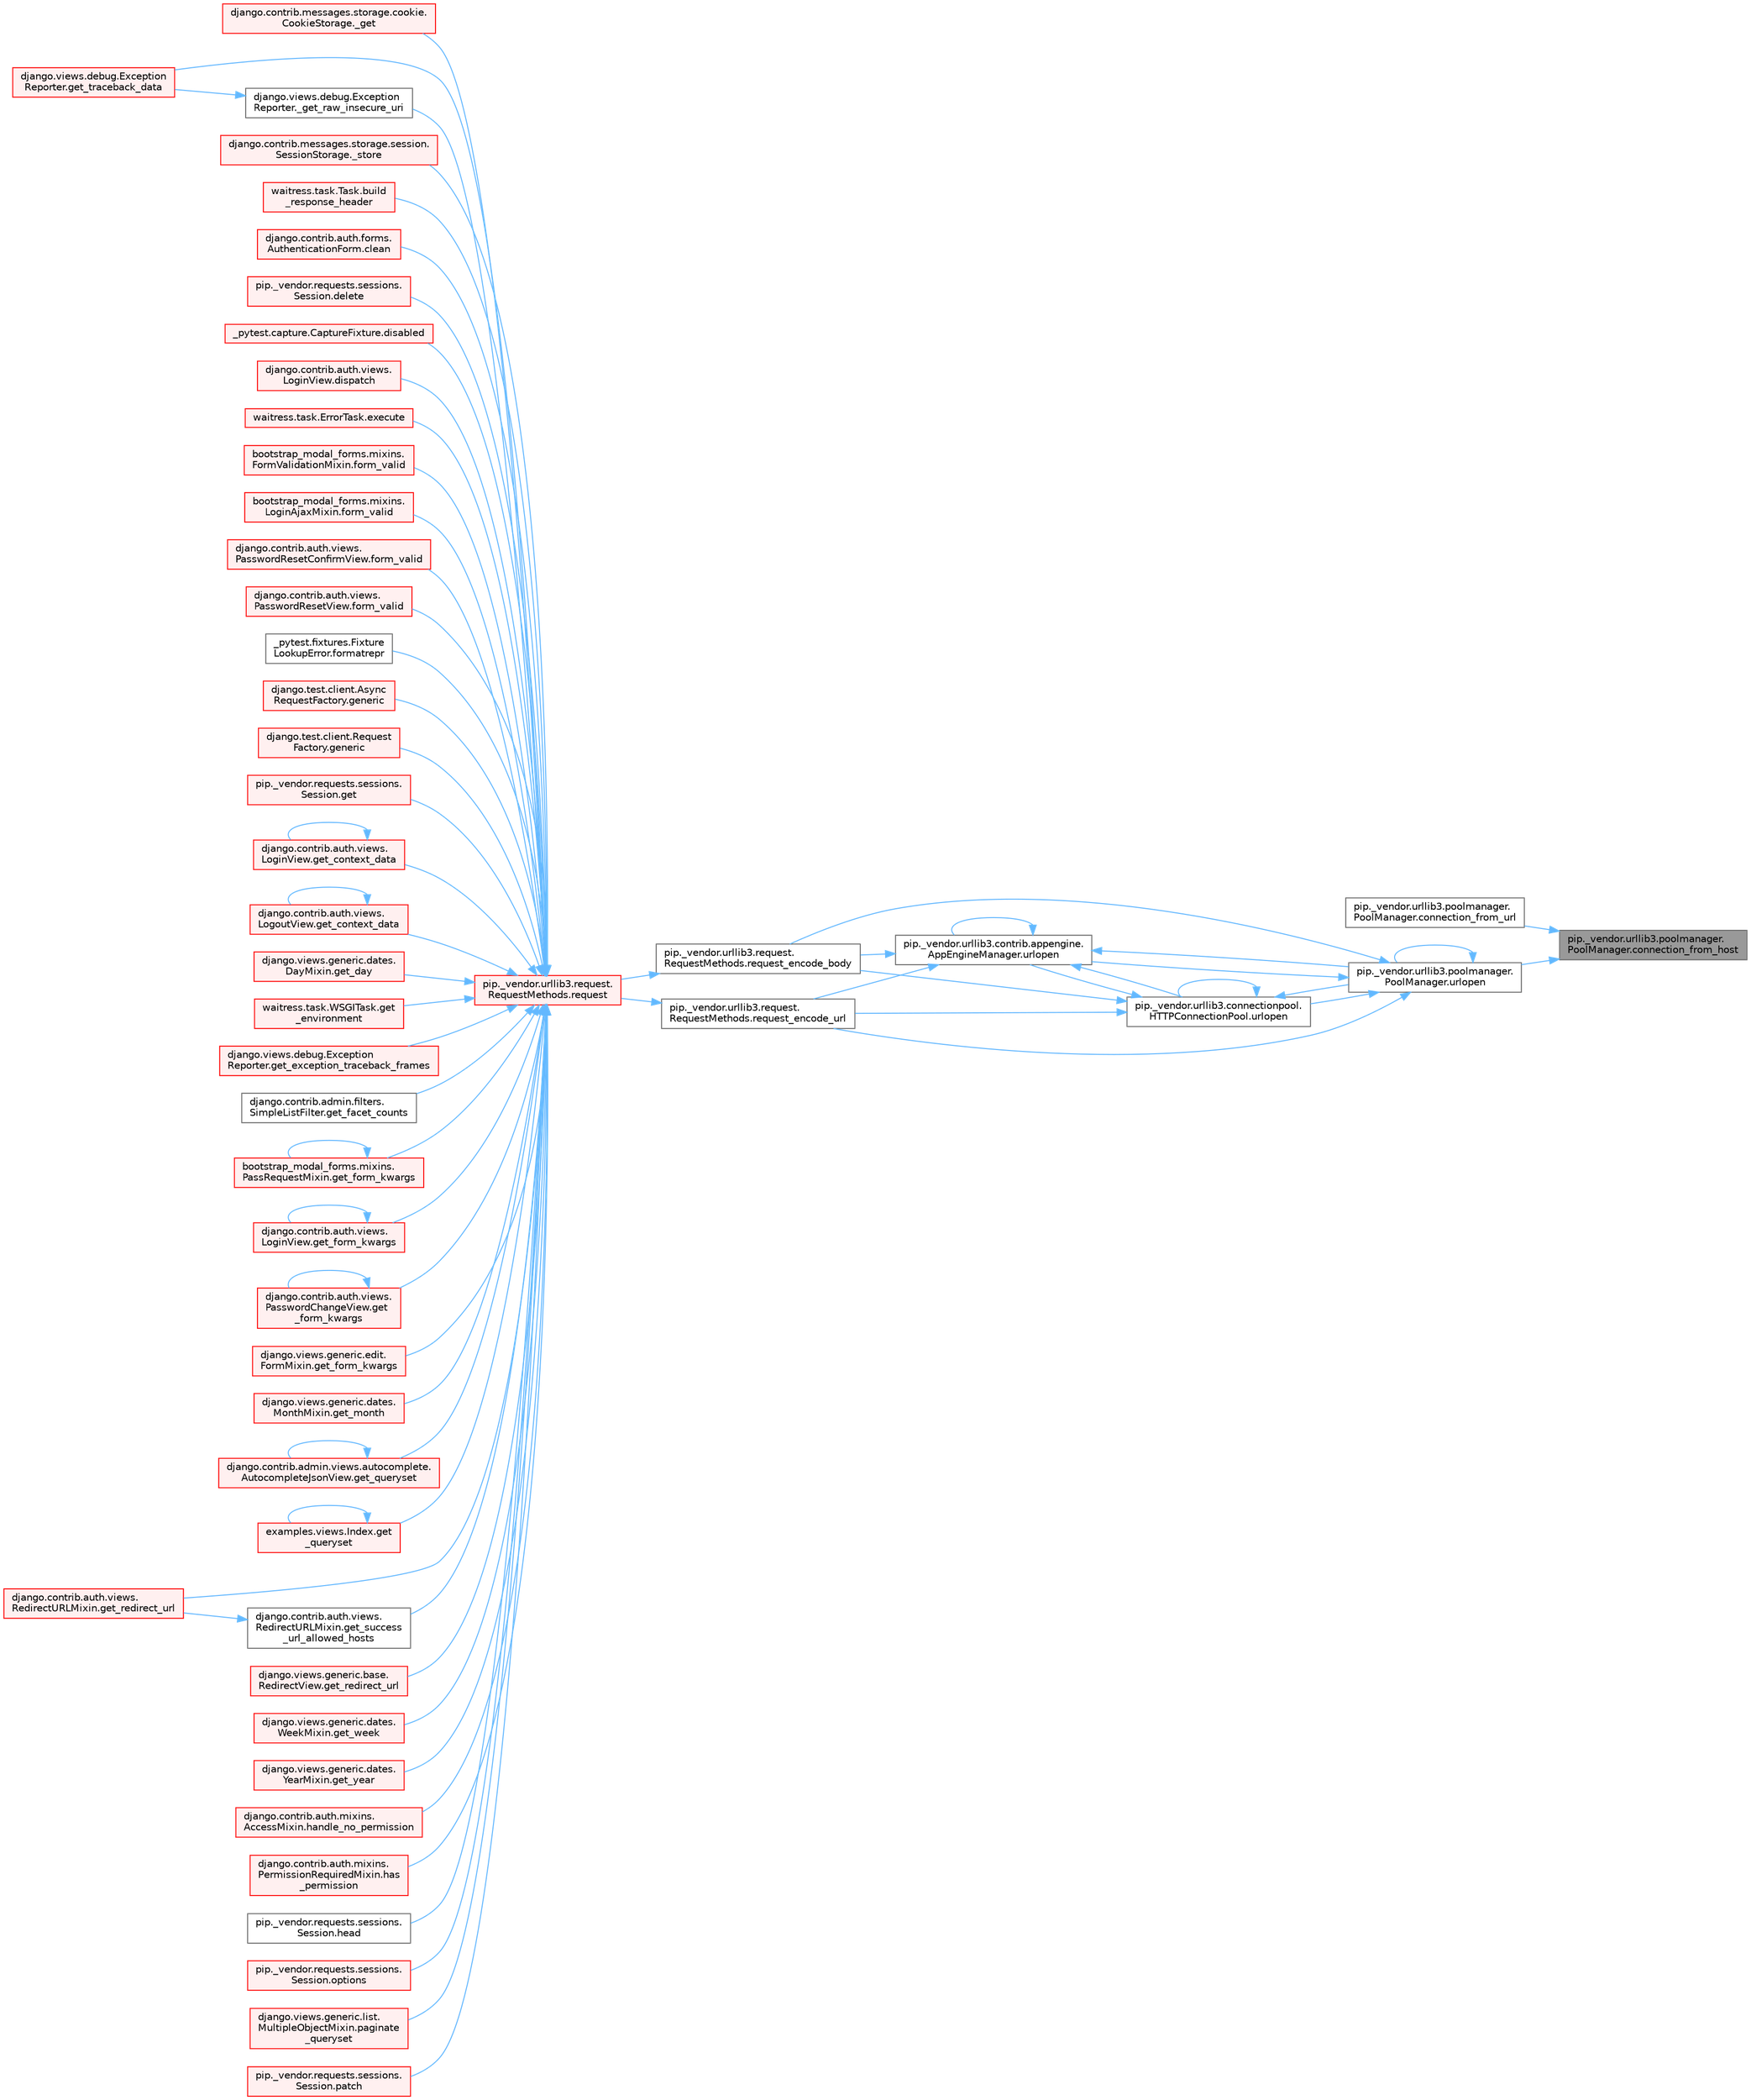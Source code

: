 digraph "pip._vendor.urllib3.poolmanager.PoolManager.connection_from_host"
{
 // LATEX_PDF_SIZE
  bgcolor="transparent";
  edge [fontname=Helvetica,fontsize=10,labelfontname=Helvetica,labelfontsize=10];
  node [fontname=Helvetica,fontsize=10,shape=box,height=0.2,width=0.4];
  rankdir="RL";
  Node1 [id="Node000001",label="pip._vendor.urllib3.poolmanager.\lPoolManager.connection_from_host",height=0.2,width=0.4,color="gray40", fillcolor="grey60", style="filled", fontcolor="black",tooltip=" "];
  Node1 -> Node2 [id="edge1_Node000001_Node000002",dir="back",color="steelblue1",style="solid",tooltip=" "];
  Node2 [id="Node000002",label="pip._vendor.urllib3.poolmanager.\lPoolManager.connection_from_url",height=0.2,width=0.4,color="grey40", fillcolor="white", style="filled",URL="$classpip_1_1__vendor_1_1urllib3_1_1poolmanager_1_1_pool_manager.html#ad25250cbe41a70cdbf77e5746d849443",tooltip=" "];
  Node1 -> Node3 [id="edge2_Node000001_Node000003",dir="back",color="steelblue1",style="solid",tooltip=" "];
  Node3 [id="Node000003",label="pip._vendor.urllib3.poolmanager.\lPoolManager.urlopen",height=0.2,width=0.4,color="grey40", fillcolor="white", style="filled",URL="$classpip_1_1__vendor_1_1urllib3_1_1poolmanager_1_1_pool_manager.html#aef459d925edd0cadb3345527e8a35775",tooltip=" "];
  Node3 -> Node4 [id="edge3_Node000003_Node000004",dir="back",color="steelblue1",style="solid",tooltip=" "];
  Node4 [id="Node000004",label="pip._vendor.urllib3.request.\lRequestMethods.request_encode_body",height=0.2,width=0.4,color="grey40", fillcolor="white", style="filled",URL="$classpip_1_1__vendor_1_1urllib3_1_1request_1_1_request_methods.html#a2c8e6a574936ea1059cda06ae71793fc",tooltip=" "];
  Node4 -> Node5 [id="edge4_Node000004_Node000005",dir="back",color="steelblue1",style="solid",tooltip=" "];
  Node5 [id="Node000005",label="pip._vendor.urllib3.request.\lRequestMethods.request",height=0.2,width=0.4,color="red", fillcolor="#FFF0F0", style="filled",URL="$classpip_1_1__vendor_1_1urllib3_1_1request_1_1_request_methods.html#a73541f2f0edc7df7413b043e33c69e7f",tooltip=" "];
  Node5 -> Node6 [id="edge5_Node000005_Node000006",dir="back",color="steelblue1",style="solid",tooltip=" "];
  Node6 [id="Node000006",label="django.contrib.messages.storage.cookie.\lCookieStorage._get",height=0.2,width=0.4,color="red", fillcolor="#FFF0F0", style="filled",URL="$classdjango_1_1contrib_1_1messages_1_1storage_1_1cookie_1_1_cookie_storage.html#a39d084f6072109675c9ef06c047174e8",tooltip=" "];
  Node5 -> Node101 [id="edge6_Node000005_Node000101",dir="back",color="steelblue1",style="solid",tooltip=" "];
  Node101 [id="Node000101",label="django.views.debug.Exception\lReporter._get_raw_insecure_uri",height=0.2,width=0.4,color="grey40", fillcolor="white", style="filled",URL="$classdjango_1_1views_1_1debug_1_1_exception_reporter.html#a7a7120cc6b92c3e1a0b855e351c30f42",tooltip=" "];
  Node101 -> Node102 [id="edge7_Node000101_Node000102",dir="back",color="steelblue1",style="solid",tooltip=" "];
  Node102 [id="Node000102",label="django.views.debug.Exception\lReporter.get_traceback_data",height=0.2,width=0.4,color="red", fillcolor="#FFF0F0", style="filled",URL="$classdjango_1_1views_1_1debug_1_1_exception_reporter.html#ada9d00ba4c901b186db405e92ebbc211",tooltip=" "];
  Node5 -> Node105 [id="edge8_Node000005_Node000105",dir="back",color="steelblue1",style="solid",tooltip=" "];
  Node105 [id="Node000105",label="django.contrib.messages.storage.session.\lSessionStorage._store",height=0.2,width=0.4,color="red", fillcolor="#FFF0F0", style="filled",URL="$classdjango_1_1contrib_1_1messages_1_1storage_1_1session_1_1_session_storage.html#a371ed03facbc7ae28602ede4c99950d0",tooltip=" "];
  Node5 -> Node597 [id="edge9_Node000005_Node000597",dir="back",color="steelblue1",style="solid",tooltip=" "];
  Node597 [id="Node000597",label="waitress.task.Task.build\l_response_header",height=0.2,width=0.4,color="red", fillcolor="#FFF0F0", style="filled",URL="$classwaitress_1_1task_1_1_task.html#a4f20433be6bea4c797bfeb62408b997e",tooltip=" "];
  Node5 -> Node610 [id="edge10_Node000005_Node000610",dir="back",color="steelblue1",style="solid",tooltip=" "];
  Node610 [id="Node000610",label="django.contrib.auth.forms.\lAuthenticationForm.clean",height=0.2,width=0.4,color="red", fillcolor="#FFF0F0", style="filled",URL="$classdjango_1_1contrib_1_1auth_1_1forms_1_1_authentication_form.html#a92d28be6696caa8d1b7068eefe81793a",tooltip=" "];
  Node5 -> Node2893 [id="edge11_Node000005_Node002893",dir="back",color="steelblue1",style="solid",tooltip=" "];
  Node2893 [id="Node002893",label="pip._vendor.requests.sessions.\lSession.delete",height=0.2,width=0.4,color="red", fillcolor="#FFF0F0", style="filled",URL="$classpip_1_1__vendor_1_1requests_1_1sessions_1_1_session.html#abb6cd6b39dde48648dc875227e2e258e",tooltip=" "];
  Node5 -> Node2894 [id="edge12_Node000005_Node002894",dir="back",color="steelblue1",style="solid",tooltip=" "];
  Node2894 [id="Node002894",label="_pytest.capture.CaptureFixture.disabled",height=0.2,width=0.4,color="red", fillcolor="#FFF0F0", style="filled",URL="$class__pytest_1_1capture_1_1_capture_fixture.html#a3dda4f7495bd8fb93f4bd7dad2855d7f",tooltip=" "];
  Node5 -> Node2251 [id="edge13_Node000005_Node002251",dir="back",color="steelblue1",style="solid",tooltip=" "];
  Node2251 [id="Node002251",label="django.contrib.auth.views.\lLoginView.dispatch",height=0.2,width=0.4,color="red", fillcolor="#FFF0F0", style="filled",URL="$classdjango_1_1contrib_1_1auth_1_1views_1_1_login_view.html#a69a0b11a6598453586c755b32dfc02c3",tooltip=" "];
  Node5 -> Node2899 [id="edge14_Node000005_Node002899",dir="back",color="steelblue1",style="solid",tooltip=" "];
  Node2899 [id="Node002899",label="waitress.task.ErrorTask.execute",height=0.2,width=0.4,color="red", fillcolor="#FFF0F0", style="filled",URL="$classwaitress_1_1task_1_1_error_task.html#ad5c6d14c13ba3d33e82b1b138e634bb0",tooltip=" "];
  Node5 -> Node2900 [id="edge15_Node000005_Node002900",dir="back",color="steelblue1",style="solid",tooltip=" "];
  Node2900 [id="Node002900",label="bootstrap_modal_forms.mixins.\lFormValidationMixin.form_valid",height=0.2,width=0.4,color="red", fillcolor="#FFF0F0", style="filled",URL="$classbootstrap__modal__forms_1_1mixins_1_1_form_validation_mixin.html#a415bfd631a922d1368281b015e04ba4c",tooltip=" "];
  Node5 -> Node2901 [id="edge16_Node000005_Node002901",dir="back",color="steelblue1",style="solid",tooltip=" "];
  Node2901 [id="Node002901",label="bootstrap_modal_forms.mixins.\lLoginAjaxMixin.form_valid",height=0.2,width=0.4,color="red", fillcolor="#FFF0F0", style="filled",URL="$classbootstrap__modal__forms_1_1mixins_1_1_login_ajax_mixin.html#a1cba170b69b7fd25ca43d399c808725e",tooltip=" "];
  Node5 -> Node2902 [id="edge17_Node000005_Node002902",dir="back",color="steelblue1",style="solid",tooltip=" "];
  Node2902 [id="Node002902",label="django.contrib.auth.views.\lPasswordResetConfirmView.form_valid",height=0.2,width=0.4,color="red", fillcolor="#FFF0F0", style="filled",URL="$classdjango_1_1contrib_1_1auth_1_1views_1_1_password_reset_confirm_view.html#a6da228b477be1871236a83c005301b3c",tooltip=" "];
  Node5 -> Node2903 [id="edge18_Node000005_Node002903",dir="back",color="steelblue1",style="solid",tooltip=" "];
  Node2903 [id="Node002903",label="django.contrib.auth.views.\lPasswordResetView.form_valid",height=0.2,width=0.4,color="red", fillcolor="#FFF0F0", style="filled",URL="$classdjango_1_1contrib_1_1auth_1_1views_1_1_password_reset_view.html#a1beeb7e6b51b528c0c10b3a74c0d51e3",tooltip=" "];
  Node5 -> Node2904 [id="edge19_Node000005_Node002904",dir="back",color="steelblue1",style="solid",tooltip=" "];
  Node2904 [id="Node002904",label="_pytest.fixtures.Fixture\lLookupError.formatrepr",height=0.2,width=0.4,color="grey40", fillcolor="white", style="filled",URL="$class__pytest_1_1fixtures_1_1_fixture_lookup_error.html#a22b5af6283420cffbeff550a445d243a",tooltip=" "];
  Node5 -> Node2905 [id="edge20_Node000005_Node002905",dir="back",color="steelblue1",style="solid",tooltip=" "];
  Node2905 [id="Node002905",label="django.test.client.Async\lRequestFactory.generic",height=0.2,width=0.4,color="red", fillcolor="#FFF0F0", style="filled",URL="$classdjango_1_1test_1_1client_1_1_async_request_factory.html#a470d6888694e77c09bd7d8bf6d588233",tooltip=" "];
  Node5 -> Node2918 [id="edge21_Node000005_Node002918",dir="back",color="steelblue1",style="solid",tooltip=" "];
  Node2918 [id="Node002918",label="django.test.client.Request\lFactory.generic",height=0.2,width=0.4,color="red", fillcolor="#FFF0F0", style="filled",URL="$classdjango_1_1test_1_1client_1_1_request_factory.html#a24740fe264de91d8c4c1205c9172206d",tooltip=" "];
  Node5 -> Node2919 [id="edge22_Node000005_Node002919",dir="back",color="steelblue1",style="solid",tooltip=" "];
  Node2919 [id="Node002919",label="pip._vendor.requests.sessions.\lSession.get",height=0.2,width=0.4,color="red", fillcolor="#FFF0F0", style="filled",URL="$classpip_1_1__vendor_1_1requests_1_1sessions_1_1_session.html#ad86dcc9de47cd87bf70ecf0f2c537e53",tooltip=" "];
  Node5 -> Node2920 [id="edge23_Node000005_Node002920",dir="back",color="steelblue1",style="solid",tooltip=" "];
  Node2920 [id="Node002920",label="django.contrib.auth.views.\lLoginView.get_context_data",height=0.2,width=0.4,color="red", fillcolor="#FFF0F0", style="filled",URL="$classdjango_1_1contrib_1_1auth_1_1views_1_1_login_view.html#a5acd74035066c40850101f1d9643e328",tooltip=" "];
  Node2920 -> Node2920 [id="edge24_Node002920_Node002920",dir="back",color="steelblue1",style="solid",tooltip=" "];
  Node5 -> Node2921 [id="edge25_Node000005_Node002921",dir="back",color="steelblue1",style="solid",tooltip=" "];
  Node2921 [id="Node002921",label="django.contrib.auth.views.\lLogoutView.get_context_data",height=0.2,width=0.4,color="red", fillcolor="#FFF0F0", style="filled",URL="$classdjango_1_1contrib_1_1auth_1_1views_1_1_logout_view.html#afab0ac15cb452acb486a3f7b9747e43b",tooltip=" "];
  Node2921 -> Node2921 [id="edge26_Node002921_Node002921",dir="back",color="steelblue1",style="solid",tooltip=" "];
  Node5 -> Node2922 [id="edge27_Node000005_Node002922",dir="back",color="steelblue1",style="solid",tooltip=" "];
  Node2922 [id="Node002922",label="django.views.generic.dates.\lDayMixin.get_day",height=0.2,width=0.4,color="red", fillcolor="#FFF0F0", style="filled",URL="$classdjango_1_1views_1_1generic_1_1dates_1_1_day_mixin.html#a410db285b705518118df478a63fc572a",tooltip=" "];
  Node5 -> Node2923 [id="edge28_Node000005_Node002923",dir="back",color="steelblue1",style="solid",tooltip=" "];
  Node2923 [id="Node002923",label="waitress.task.WSGITask.get\l_environment",height=0.2,width=0.4,color="red", fillcolor="#FFF0F0", style="filled",URL="$classwaitress_1_1task_1_1_w_s_g_i_task.html#a9a1b4b87c8f7bee8209018ee7c743c26",tooltip=" "];
  Node5 -> Node2632 [id="edge29_Node000005_Node002632",dir="back",color="steelblue1",style="solid",tooltip=" "];
  Node2632 [id="Node002632",label="django.views.debug.Exception\lReporter.get_exception_traceback_frames",height=0.2,width=0.4,color="red", fillcolor="#FFF0F0", style="filled",URL="$classdjango_1_1views_1_1debug_1_1_exception_reporter.html#a326b08b3941038a5504f8e0a846bae68",tooltip=" "];
  Node5 -> Node2925 [id="edge30_Node000005_Node002925",dir="back",color="steelblue1",style="solid",tooltip=" "];
  Node2925 [id="Node002925",label="django.contrib.admin.filters.\lSimpleListFilter.get_facet_counts",height=0.2,width=0.4,color="grey40", fillcolor="white", style="filled",URL="$classdjango_1_1contrib_1_1admin_1_1filters_1_1_simple_list_filter.html#a97fd984f5668670f0887f81c30f9fda7",tooltip=" "];
  Node5 -> Node2926 [id="edge31_Node000005_Node002926",dir="back",color="steelblue1",style="solid",tooltip=" "];
  Node2926 [id="Node002926",label="bootstrap_modal_forms.mixins.\lPassRequestMixin.get_form_kwargs",height=0.2,width=0.4,color="red", fillcolor="#FFF0F0", style="filled",URL="$classbootstrap__modal__forms_1_1mixins_1_1_pass_request_mixin.html#ad4ae849823f332bb1016a8508cb34ee3",tooltip=" "];
  Node2926 -> Node2926 [id="edge32_Node002926_Node002926",dir="back",color="steelblue1",style="solid",tooltip=" "];
  Node5 -> Node2927 [id="edge33_Node000005_Node002927",dir="back",color="steelblue1",style="solid",tooltip=" "];
  Node2927 [id="Node002927",label="django.contrib.auth.views.\lLoginView.get_form_kwargs",height=0.2,width=0.4,color="red", fillcolor="#FFF0F0", style="filled",URL="$classdjango_1_1contrib_1_1auth_1_1views_1_1_login_view.html#a2eba98b8c16c8a98348679ea2c921d25",tooltip=" "];
  Node2927 -> Node2927 [id="edge34_Node002927_Node002927",dir="back",color="steelblue1",style="solid",tooltip=" "];
  Node5 -> Node2928 [id="edge35_Node000005_Node002928",dir="back",color="steelblue1",style="solid",tooltip=" "];
  Node2928 [id="Node002928",label="django.contrib.auth.views.\lPasswordChangeView.get\l_form_kwargs",height=0.2,width=0.4,color="red", fillcolor="#FFF0F0", style="filled",URL="$classdjango_1_1contrib_1_1auth_1_1views_1_1_password_change_view.html#a553cf3e37e5a2c05db774e580cbcc038",tooltip=" "];
  Node2928 -> Node2928 [id="edge36_Node002928_Node002928",dir="back",color="steelblue1",style="solid",tooltip=" "];
  Node5 -> Node1902 [id="edge37_Node000005_Node001902",dir="back",color="steelblue1",style="solid",tooltip=" "];
  Node1902 [id="Node001902",label="django.views.generic.edit.\lFormMixin.get_form_kwargs",height=0.2,width=0.4,color="red", fillcolor="#FFF0F0", style="filled",URL="$classdjango_1_1views_1_1generic_1_1edit_1_1_form_mixin.html#a7e8c141b6c4efa8727e7f06322969249",tooltip=" "];
  Node5 -> Node2929 [id="edge38_Node000005_Node002929",dir="back",color="steelblue1",style="solid",tooltip=" "];
  Node2929 [id="Node002929",label="django.views.generic.dates.\lMonthMixin.get_month",height=0.2,width=0.4,color="red", fillcolor="#FFF0F0", style="filled",URL="$classdjango_1_1views_1_1generic_1_1dates_1_1_month_mixin.html#add54a3d80358c6e643ac264d97d4f2a7",tooltip=" "];
  Node5 -> Node2930 [id="edge39_Node000005_Node002930",dir="back",color="steelblue1",style="solid",tooltip=" "];
  Node2930 [id="Node002930",label="django.contrib.admin.views.autocomplete.\lAutocompleteJsonView.get_queryset",height=0.2,width=0.4,color="red", fillcolor="#FFF0F0", style="filled",URL="$classdjango_1_1contrib_1_1admin_1_1views_1_1autocomplete_1_1_autocomplete_json_view.html#a6eb5abbd3b2e8b252a4ce9ca2680f3d3",tooltip=" "];
  Node2930 -> Node2930 [id="edge40_Node002930_Node002930",dir="back",color="steelblue1",style="solid",tooltip=" "];
  Node5 -> Node2931 [id="edge41_Node000005_Node002931",dir="back",color="steelblue1",style="solid",tooltip=" "];
  Node2931 [id="Node002931",label="examples.views.Index.get\l_queryset",height=0.2,width=0.4,color="red", fillcolor="#FFF0F0", style="filled",URL="$classexamples_1_1views_1_1_index.html#a288026bb9059b37dca786922296dfcd3",tooltip=" "];
  Node2931 -> Node2931 [id="edge42_Node002931_Node002931",dir="back",color="steelblue1",style="solid",tooltip=" "];
  Node5 -> Node2932 [id="edge43_Node000005_Node002932",dir="back",color="steelblue1",style="solid",tooltip=" "];
  Node2932 [id="Node002932",label="django.contrib.auth.views.\lRedirectURLMixin.get_redirect_url",height=0.2,width=0.4,color="red", fillcolor="#FFF0F0", style="filled",URL="$classdjango_1_1contrib_1_1auth_1_1views_1_1_redirect_u_r_l_mixin.html#a5598a164f9f21e7329630fad5e5c4c77",tooltip=" "];
  Node5 -> Node2248 [id="edge44_Node000005_Node002248",dir="back",color="steelblue1",style="solid",tooltip=" "];
  Node2248 [id="Node002248",label="django.views.generic.base.\lRedirectView.get_redirect_url",height=0.2,width=0.4,color="red", fillcolor="#FFF0F0", style="filled",URL="$classdjango_1_1views_1_1generic_1_1base_1_1_redirect_view.html#a04d6cdb2db124920ca88c0c2bed8b1af",tooltip=" "];
  Node5 -> Node2933 [id="edge45_Node000005_Node002933",dir="back",color="steelblue1",style="solid",tooltip=" "];
  Node2933 [id="Node002933",label="django.contrib.auth.views.\lRedirectURLMixin.get_success\l_url_allowed_hosts",height=0.2,width=0.4,color="grey40", fillcolor="white", style="filled",URL="$classdjango_1_1contrib_1_1auth_1_1views_1_1_redirect_u_r_l_mixin.html#a21199247491f0bae617b1efead90ee9b",tooltip=" "];
  Node2933 -> Node2932 [id="edge46_Node002933_Node002932",dir="back",color="steelblue1",style="solid",tooltip=" "];
  Node5 -> Node102 [id="edge47_Node000005_Node000102",dir="back",color="steelblue1",style="solid",tooltip=" "];
  Node5 -> Node2934 [id="edge48_Node000005_Node002934",dir="back",color="steelblue1",style="solid",tooltip=" "];
  Node2934 [id="Node002934",label="django.views.generic.dates.\lWeekMixin.get_week",height=0.2,width=0.4,color="red", fillcolor="#FFF0F0", style="filled",URL="$classdjango_1_1views_1_1generic_1_1dates_1_1_week_mixin.html#a39c8ca71985d8468df01d5dc0ee07750",tooltip=" "];
  Node5 -> Node2935 [id="edge49_Node000005_Node002935",dir="back",color="steelblue1",style="solid",tooltip=" "];
  Node2935 [id="Node002935",label="django.views.generic.dates.\lYearMixin.get_year",height=0.2,width=0.4,color="red", fillcolor="#FFF0F0", style="filled",URL="$classdjango_1_1views_1_1generic_1_1dates_1_1_year_mixin.html#a6e2e940e9853d71a94d5a41b71262ca3",tooltip=" "];
  Node5 -> Node2936 [id="edge50_Node000005_Node002936",dir="back",color="steelblue1",style="solid",tooltip=" "];
  Node2936 [id="Node002936",label="django.contrib.auth.mixins.\lAccessMixin.handle_no_permission",height=0.2,width=0.4,color="red", fillcolor="#FFF0F0", style="filled",URL="$classdjango_1_1contrib_1_1auth_1_1mixins_1_1_access_mixin.html#a3055bb05f7686a8b459fdf6d6b2866b0",tooltip=" "];
  Node5 -> Node2940 [id="edge51_Node000005_Node002940",dir="back",color="steelblue1",style="solid",tooltip=" "];
  Node2940 [id="Node002940",label="django.contrib.auth.mixins.\lPermissionRequiredMixin.has\l_permission",height=0.2,width=0.4,color="red", fillcolor="#FFF0F0", style="filled",URL="$classdjango_1_1contrib_1_1auth_1_1mixins_1_1_permission_required_mixin.html#a4401069defabdb52bb5308d170858633",tooltip=" "];
  Node5 -> Node2941 [id="edge52_Node000005_Node002941",dir="back",color="steelblue1",style="solid",tooltip=" "];
  Node2941 [id="Node002941",label="pip._vendor.requests.sessions.\lSession.head",height=0.2,width=0.4,color="grey40", fillcolor="white", style="filled",URL="$classpip_1_1__vendor_1_1requests_1_1sessions_1_1_session.html#a1629a21f81669fcbc725554975ecd2c7",tooltip=" "];
  Node5 -> Node2942 [id="edge53_Node000005_Node002942",dir="back",color="steelblue1",style="solid",tooltip=" "];
  Node2942 [id="Node002942",label="pip._vendor.requests.sessions.\lSession.options",height=0.2,width=0.4,color="red", fillcolor="#FFF0F0", style="filled",URL="$classpip_1_1__vendor_1_1requests_1_1sessions_1_1_session.html#a210270880f90521b3b3014748ecd87e9",tooltip=" "];
  Node5 -> Node2943 [id="edge54_Node000005_Node002943",dir="back",color="steelblue1",style="solid",tooltip=" "];
  Node2943 [id="Node002943",label="django.views.generic.list.\lMultipleObjectMixin.paginate\l_queryset",height=0.2,width=0.4,color="red", fillcolor="#FFF0F0", style="filled",URL="$classdjango_1_1views_1_1generic_1_1list_1_1_multiple_object_mixin.html#a629d97db3e2fce953986e39c9e5b0f5a",tooltip=" "];
  Node5 -> Node2945 [id="edge55_Node000005_Node002945",dir="back",color="steelblue1",style="solid",tooltip=" "];
  Node2945 [id="Node002945",label="pip._vendor.requests.sessions.\lSession.patch",height=0.2,width=0.4,color="red", fillcolor="#FFF0F0", style="filled",URL="$classpip_1_1__vendor_1_1requests_1_1sessions_1_1_session.html#a3757f7e040251cea22318be921604900",tooltip=" "];
  Node3 -> Node3183 [id="edge56_Node000003_Node003183",dir="back",color="steelblue1",style="solid",tooltip=" "];
  Node3183 [id="Node003183",label="pip._vendor.urllib3.request.\lRequestMethods.request_encode_url",height=0.2,width=0.4,color="grey40", fillcolor="white", style="filled",URL="$classpip_1_1__vendor_1_1urllib3_1_1request_1_1_request_methods.html#a364d38202ff4ab728e7bad368e74a431",tooltip=" "];
  Node3183 -> Node5 [id="edge57_Node003183_Node000005",dir="back",color="steelblue1",style="solid",tooltip=" "];
  Node3 -> Node3184 [id="edge58_Node000003_Node003184",dir="back",color="steelblue1",style="solid",tooltip=" "];
  Node3184 [id="Node003184",label="pip._vendor.urllib3.connectionpool.\lHTTPConnectionPool.urlopen",height=0.2,width=0.4,color="grey40", fillcolor="white", style="filled",URL="$classpip_1_1__vendor_1_1urllib3_1_1connectionpool_1_1_h_t_t_p_connection_pool.html#ae35894f81da52ce45fa069cb5e1623c6",tooltip=" "];
  Node3184 -> Node4 [id="edge59_Node003184_Node000004",dir="back",color="steelblue1",style="solid",tooltip=" "];
  Node3184 -> Node3183 [id="edge60_Node003184_Node003183",dir="back",color="steelblue1",style="solid",tooltip=" "];
  Node3184 -> Node3184 [id="edge61_Node003184_Node003184",dir="back",color="steelblue1",style="solid",tooltip=" "];
  Node3184 -> Node3185 [id="edge62_Node003184_Node003185",dir="back",color="steelblue1",style="solid",tooltip=" "];
  Node3185 [id="Node003185",label="pip._vendor.urllib3.contrib.appengine.\lAppEngineManager.urlopen",height=0.2,width=0.4,color="grey40", fillcolor="white", style="filled",URL="$classpip_1_1__vendor_1_1urllib3_1_1contrib_1_1appengine_1_1_app_engine_manager.html#a7b6f1d3b2aba947ba6c46d2bbe129d3a",tooltip=" "];
  Node3185 -> Node4 [id="edge63_Node003185_Node000004",dir="back",color="steelblue1",style="solid",tooltip=" "];
  Node3185 -> Node3183 [id="edge64_Node003185_Node003183",dir="back",color="steelblue1",style="solid",tooltip=" "];
  Node3185 -> Node3184 [id="edge65_Node003185_Node003184",dir="back",color="steelblue1",style="solid",tooltip=" "];
  Node3185 -> Node3185 [id="edge66_Node003185_Node003185",dir="back",color="steelblue1",style="solid",tooltip=" "];
  Node3185 -> Node3 [id="edge67_Node003185_Node000003",dir="back",color="steelblue1",style="solid",tooltip=" "];
  Node3184 -> Node3 [id="edge68_Node003184_Node000003",dir="back",color="steelblue1",style="solid",tooltip=" "];
  Node3 -> Node3185 [id="edge69_Node000003_Node003185",dir="back",color="steelblue1",style="solid",tooltip=" "];
  Node3 -> Node3 [id="edge70_Node000003_Node000003",dir="back",color="steelblue1",style="solid",tooltip=" "];
}
